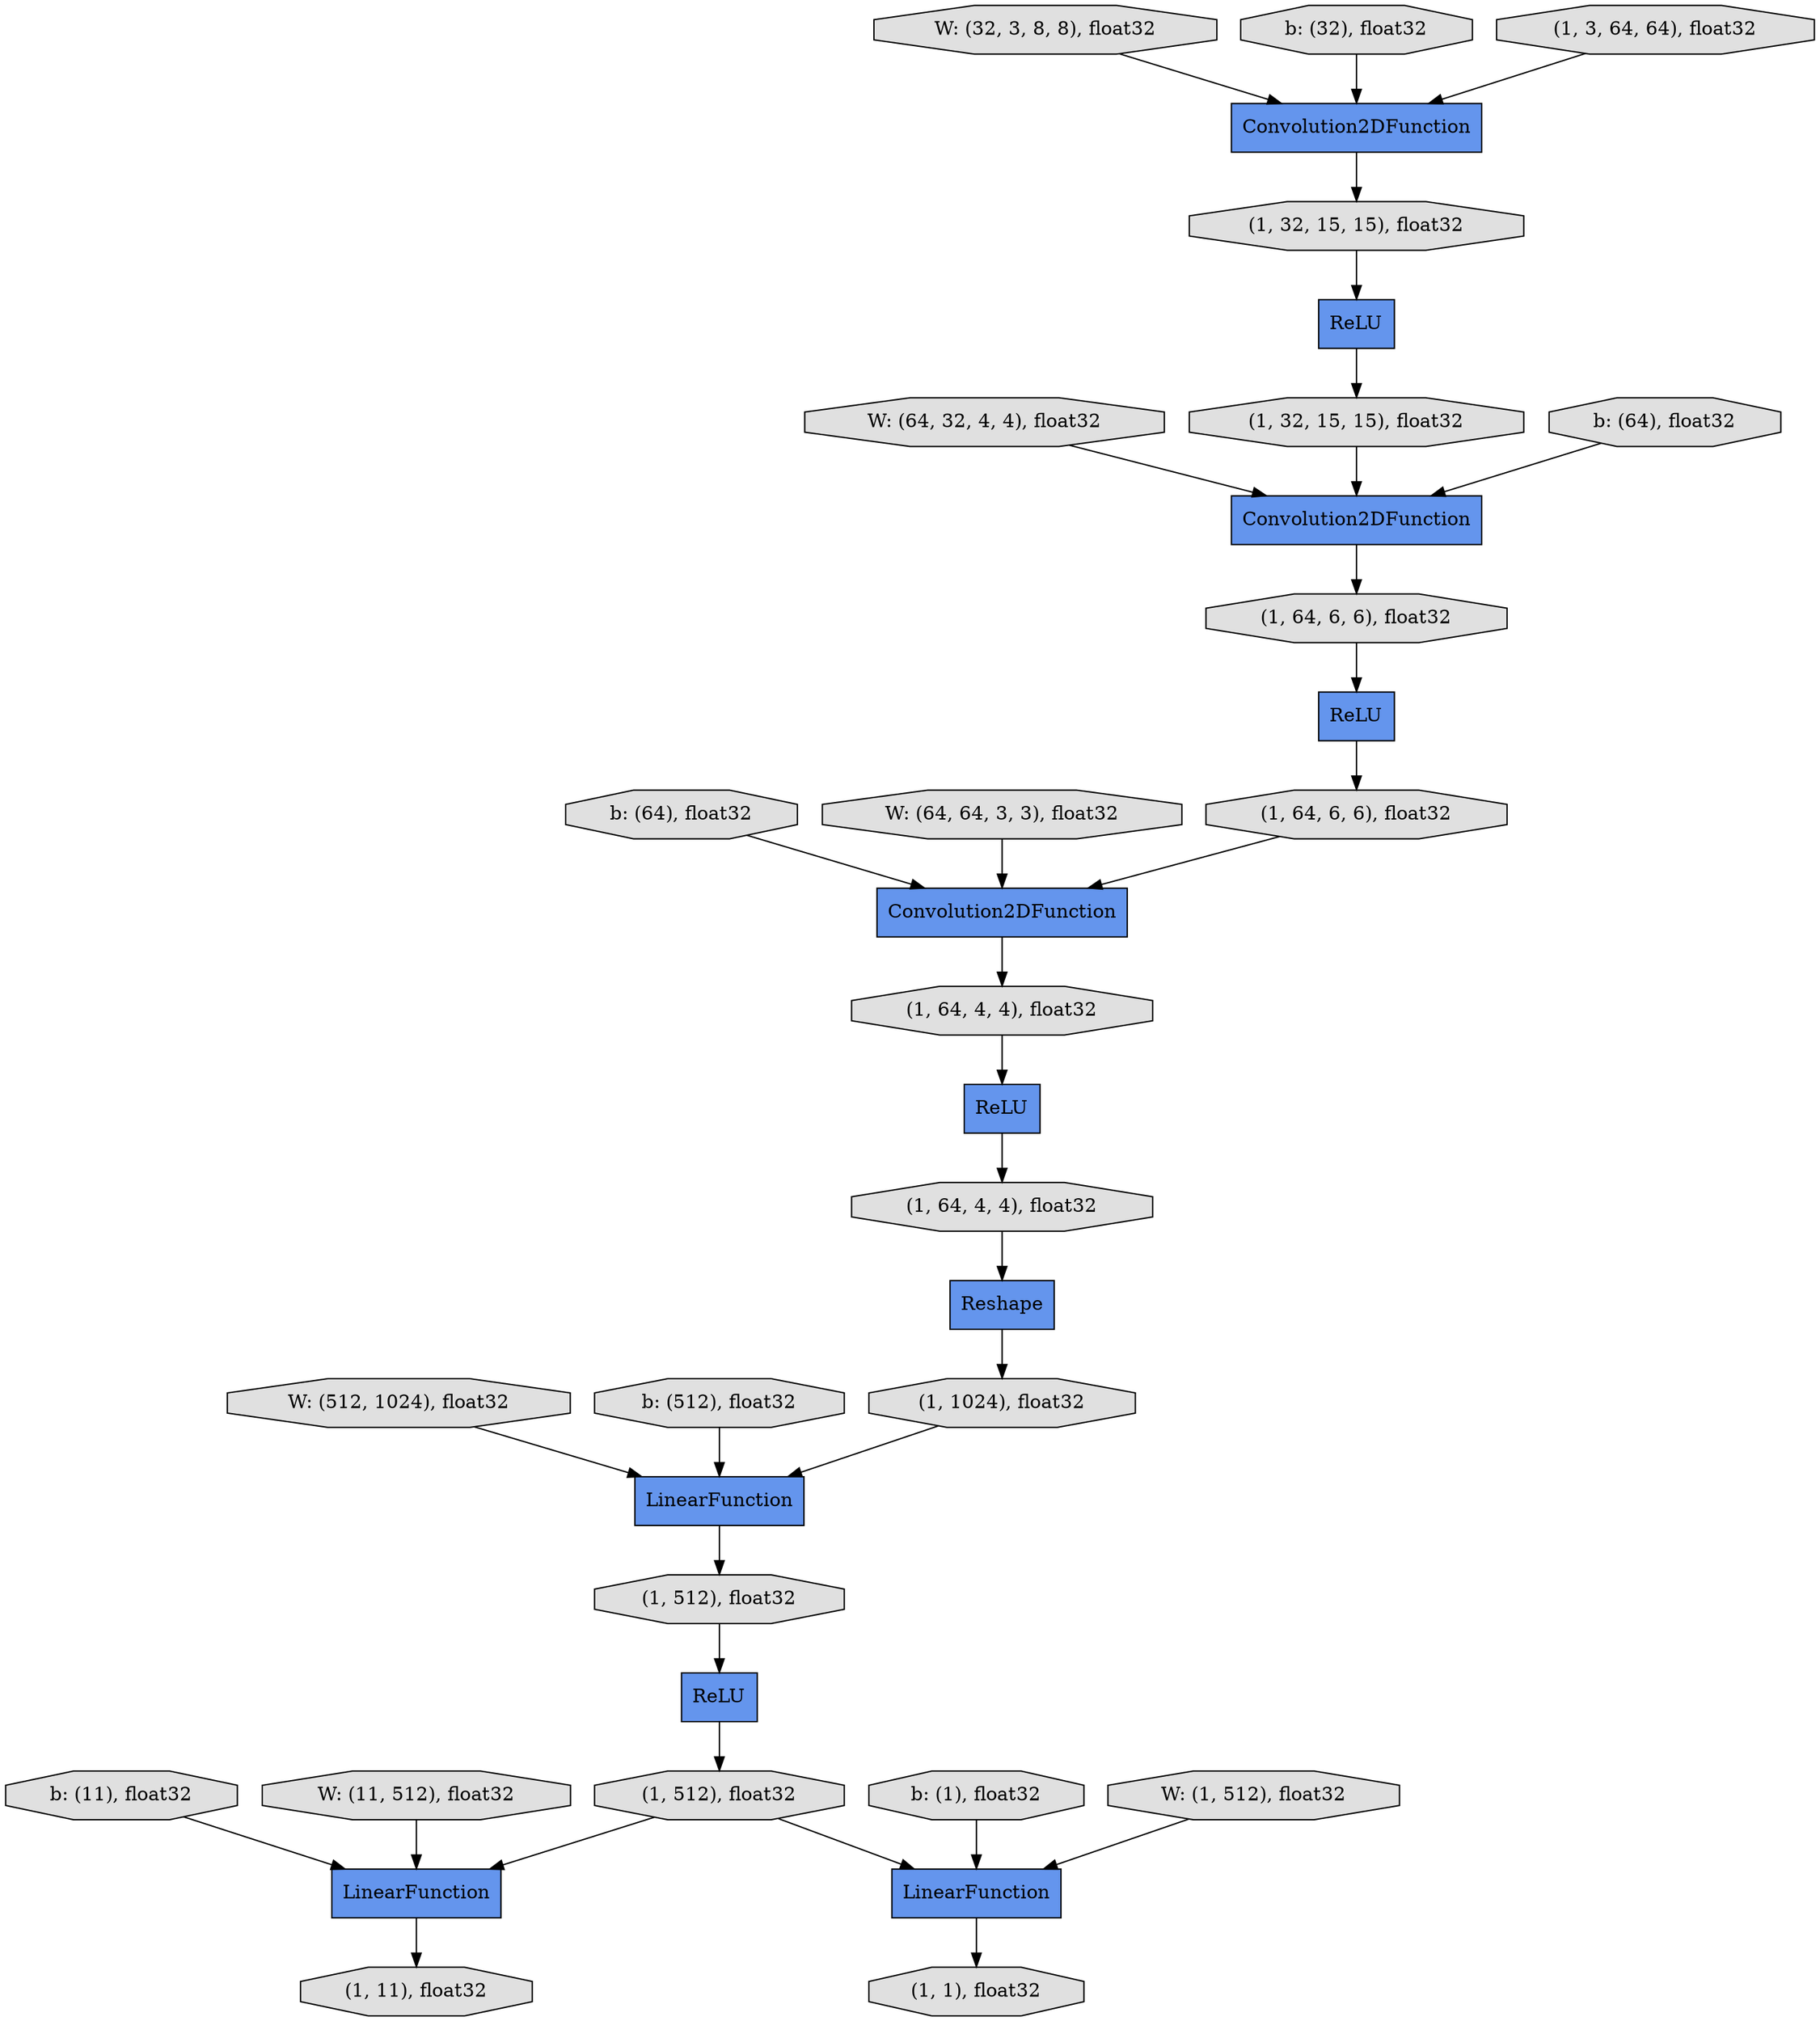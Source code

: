 digraph graphname{rankdir=TB;5249982624 [label="(1, 64, 4, 4), float32",shape="octagon",fillcolor="#E0E0E0",style="filled"];5250021552 [label="b: (11), float32",shape="octagon",fillcolor="#E0E0E0",style="filled"];5249921232 [label="W: (32, 3, 8, 8), float32",shape="octagon",fillcolor="#E0E0E0",style="filled"];5249982720 [label="ReLU",shape="record",fillcolor="#6495ED",style="filled"];5249902912 [label="b: (32), float32",shape="octagon",fillcolor="#E0E0E0",style="filled"];5249937760 [label="b: (1), float32",shape="octagon",fillcolor="#E0E0E0",style="filled"];5250001264 [label="W: (512, 1024), float32",shape="octagon",fillcolor="#E0E0E0",style="filled"];5250021744 [label="W: (1, 512), float32",shape="octagon",fillcolor="#E0E0E0",style="filled"];5249984880 [label="(1, 3, 64, 64), float32",shape="octagon",fillcolor="#E0E0E0",style="filled"];5249983008 [label="LinearFunction",shape="record",fillcolor="#6495ED",style="filled"];5249983056 [label="ReLU",shape="record",fillcolor="#6495ED",style="filled"];5249983104 [label="(1, 32, 15, 15), float32",shape="octagon",fillcolor="#E0E0E0",style="filled"];5249983152 [label="Convolution2DFunction",shape="record",fillcolor="#6495ED",style="filled"];5249923824 [label="b: (512), float32",shape="octagon",fillcolor="#E0E0E0",style="filled"];5249901424 [label="W: (64, 32, 4, 4), float32",shape="octagon",fillcolor="#E0E0E0",style="filled"];5250001792 [label="b: (64), float32",shape="octagon",fillcolor="#E0E0E0",style="filled"];5249960880 [label="W: (11, 512), float32",shape="octagon",fillcolor="#E0E0E0",style="filled"];5249985504 [label="(1, 512), float32",shape="octagon",fillcolor="#E0E0E0",style="filled"];5249983584 [label="Reshape",shape="record",fillcolor="#6495ED",style="filled"];5249985648 [label="(1, 11), float32",shape="octagon",fillcolor="#E0E0E0",style="filled"];5249985696 [label="(1, 32, 15, 15), float32",shape="octagon",fillcolor="#E0E0E0",style="filled"];5249983680 [label="(1, 1), float32",shape="octagon",fillcolor="#E0E0E0",style="filled"];5249903968 [label="b: (64), float32",shape="octagon",fillcolor="#E0E0E0",style="filled"];5249983872 [label="(1, 512), float32",shape="octagon",fillcolor="#E0E0E0",style="filled"];5249983920 [label="LinearFunction",shape="record",fillcolor="#6495ED",style="filled"];5249902096 [label="W: (64, 64, 3, 3), float32",shape="octagon",fillcolor="#E0E0E0",style="filled"];5249986176 [label="(1, 64, 4, 4), float32",shape="octagon",fillcolor="#E0E0E0",style="filled"];5249984160 [label="(1, 1024), float32",shape="octagon",fillcolor="#E0E0E0",style="filled"];5249939104 [label="ReLU",shape="record",fillcolor="#6495ED",style="filled"];5249986272 [label="Convolution2DFunction",shape="record",fillcolor="#6495ED",style="filled"];5249984256 [label="ReLU",shape="record",fillcolor="#6495ED",style="filled"];5249986320 [label="(1, 64, 6, 6), float32",shape="octagon",fillcolor="#E0E0E0",style="filled"];5249984304 [label="LinearFunction",shape="record",fillcolor="#6495ED",style="filled"];5249986368 [label="(1, 64, 6, 6), float32",shape="octagon",fillcolor="#E0E0E0",style="filled"];5249984400 [label="Convolution2DFunction",shape="record",fillcolor="#6495ED",style="filled"];5249984400 -> 5249986176;5249985504 -> 5249984304;5249983104 -> 5249939104;5249902912 -> 5249983152;5249939104 -> 5249985696;5249984160 -> 5249983920;5249903968 -> 5249986272;5249901424 -> 5249986272;5249985696 -> 5249986272;5249986320 -> 5249982720;5249983008 -> 5249985648;5249983584 -> 5249984160;5250001264 -> 5249983920;5249983152 -> 5249983104;5249984880 -> 5249983152;5249923824 -> 5249983920;5249986368 -> 5249984400;5250001792 -> 5249984400;5249985504 -> 5249983008;5249982624 -> 5249983584;5249902096 -> 5249984400;5249921232 -> 5249983152;5249960880 -> 5249983008;5249937760 -> 5249984304;5249983920 -> 5249983872;5249984256 -> 5249982624;5249982720 -> 5249986368;5249986272 -> 5249986320;5250021744 -> 5249984304;5250021552 -> 5249983008;5249986176 -> 5249984256;5249984304 -> 5249983680;5249983872 -> 5249983056;5249983056 -> 5249985504;}